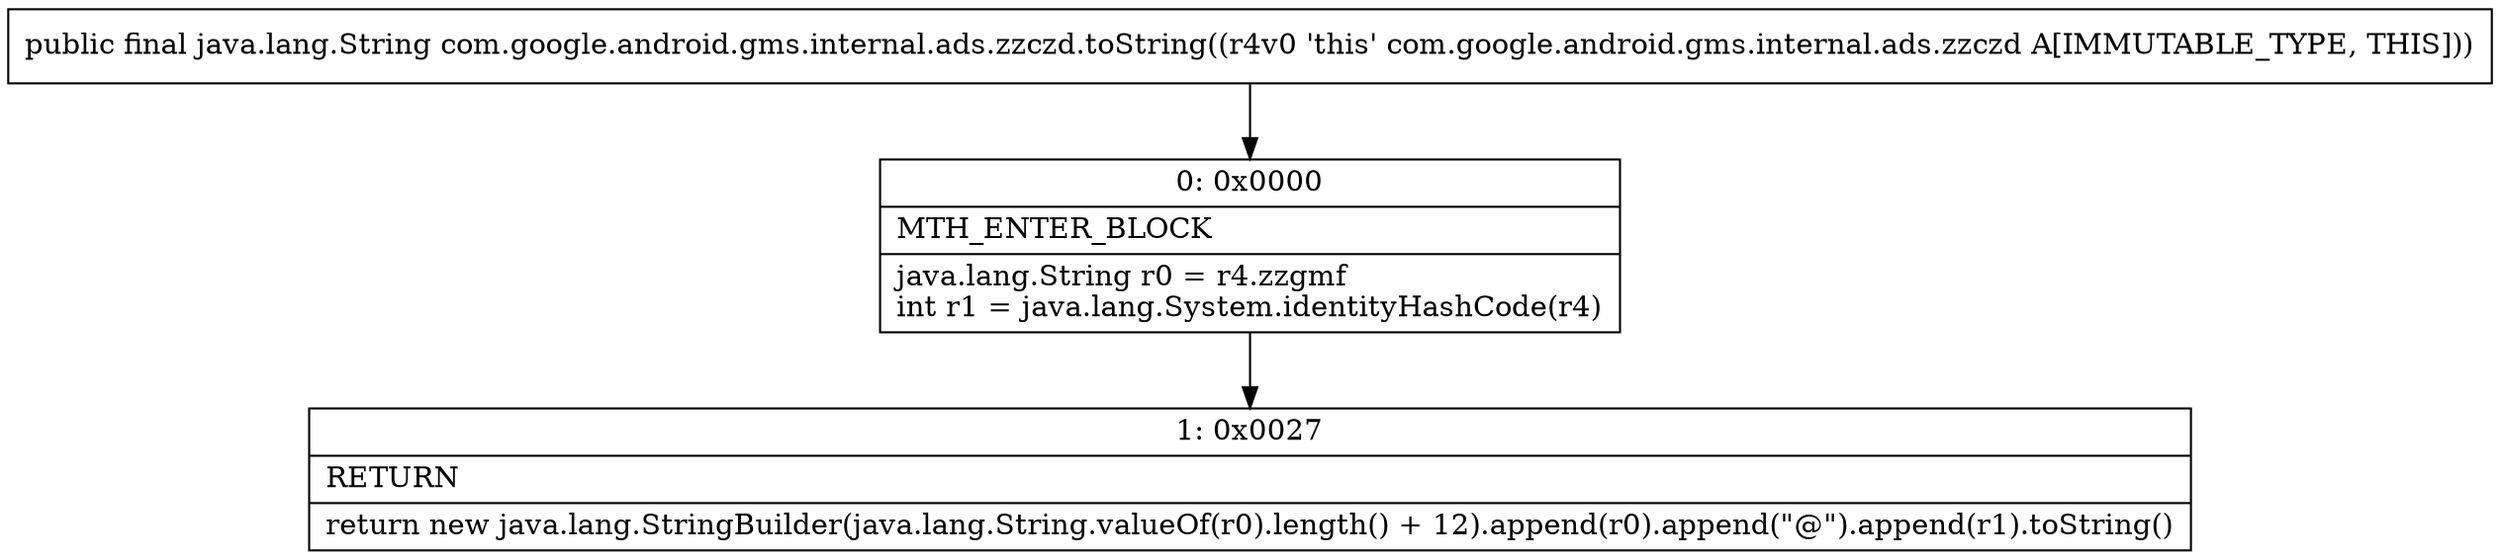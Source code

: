 digraph "CFG forcom.google.android.gms.internal.ads.zzczd.toString()Ljava\/lang\/String;" {
Node_0 [shape=record,label="{0\:\ 0x0000|MTH_ENTER_BLOCK\l|java.lang.String r0 = r4.zzgmf\lint r1 = java.lang.System.identityHashCode(r4)\l}"];
Node_1 [shape=record,label="{1\:\ 0x0027|RETURN\l|return new java.lang.StringBuilder(java.lang.String.valueOf(r0).length() + 12).append(r0).append(\"@\").append(r1).toString()\l}"];
MethodNode[shape=record,label="{public final java.lang.String com.google.android.gms.internal.ads.zzczd.toString((r4v0 'this' com.google.android.gms.internal.ads.zzczd A[IMMUTABLE_TYPE, THIS])) }"];
MethodNode -> Node_0;
Node_0 -> Node_1;
}

